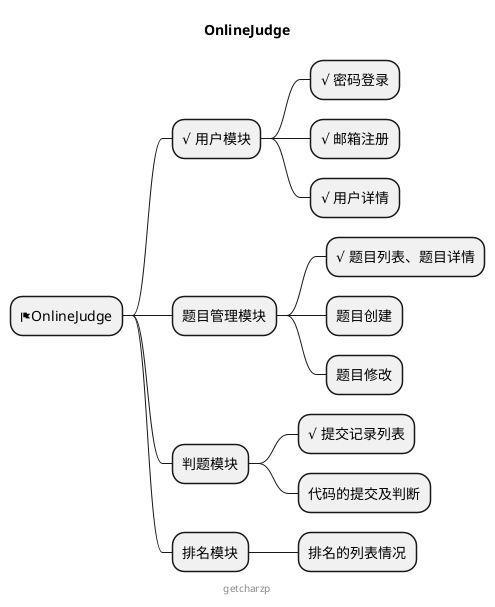 @startmindmap

title OnlineJudge

* <&flag>OnlineJudge
** √ 用户模块
*** √ 密码登录
*** √ 邮箱注册
*** √ 用户详情
** 题目管理模块
*** √ 题目列表、题目详情
*** 题目创建
*** 题目修改
** 判题模块
*** √ 提交记录列表
*** 代码的提交及判断
** 排名模块
*** 排名的列表情况

center footer getcharzp

@endmindmap
